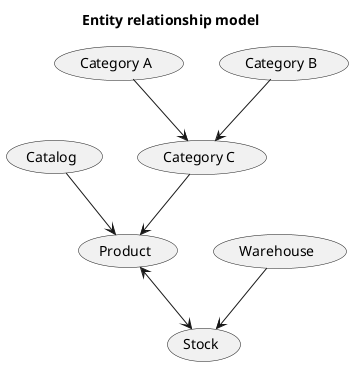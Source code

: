 @startuml

title Entity relationship model

(Catalog)-->(Product)
(Category A)-->(Category C)
(Category B)-->(Category C)
(Category C)-->(Product)
(Product)<-->(Stock)
(Warehouse)-->(Stock)

@enduml
